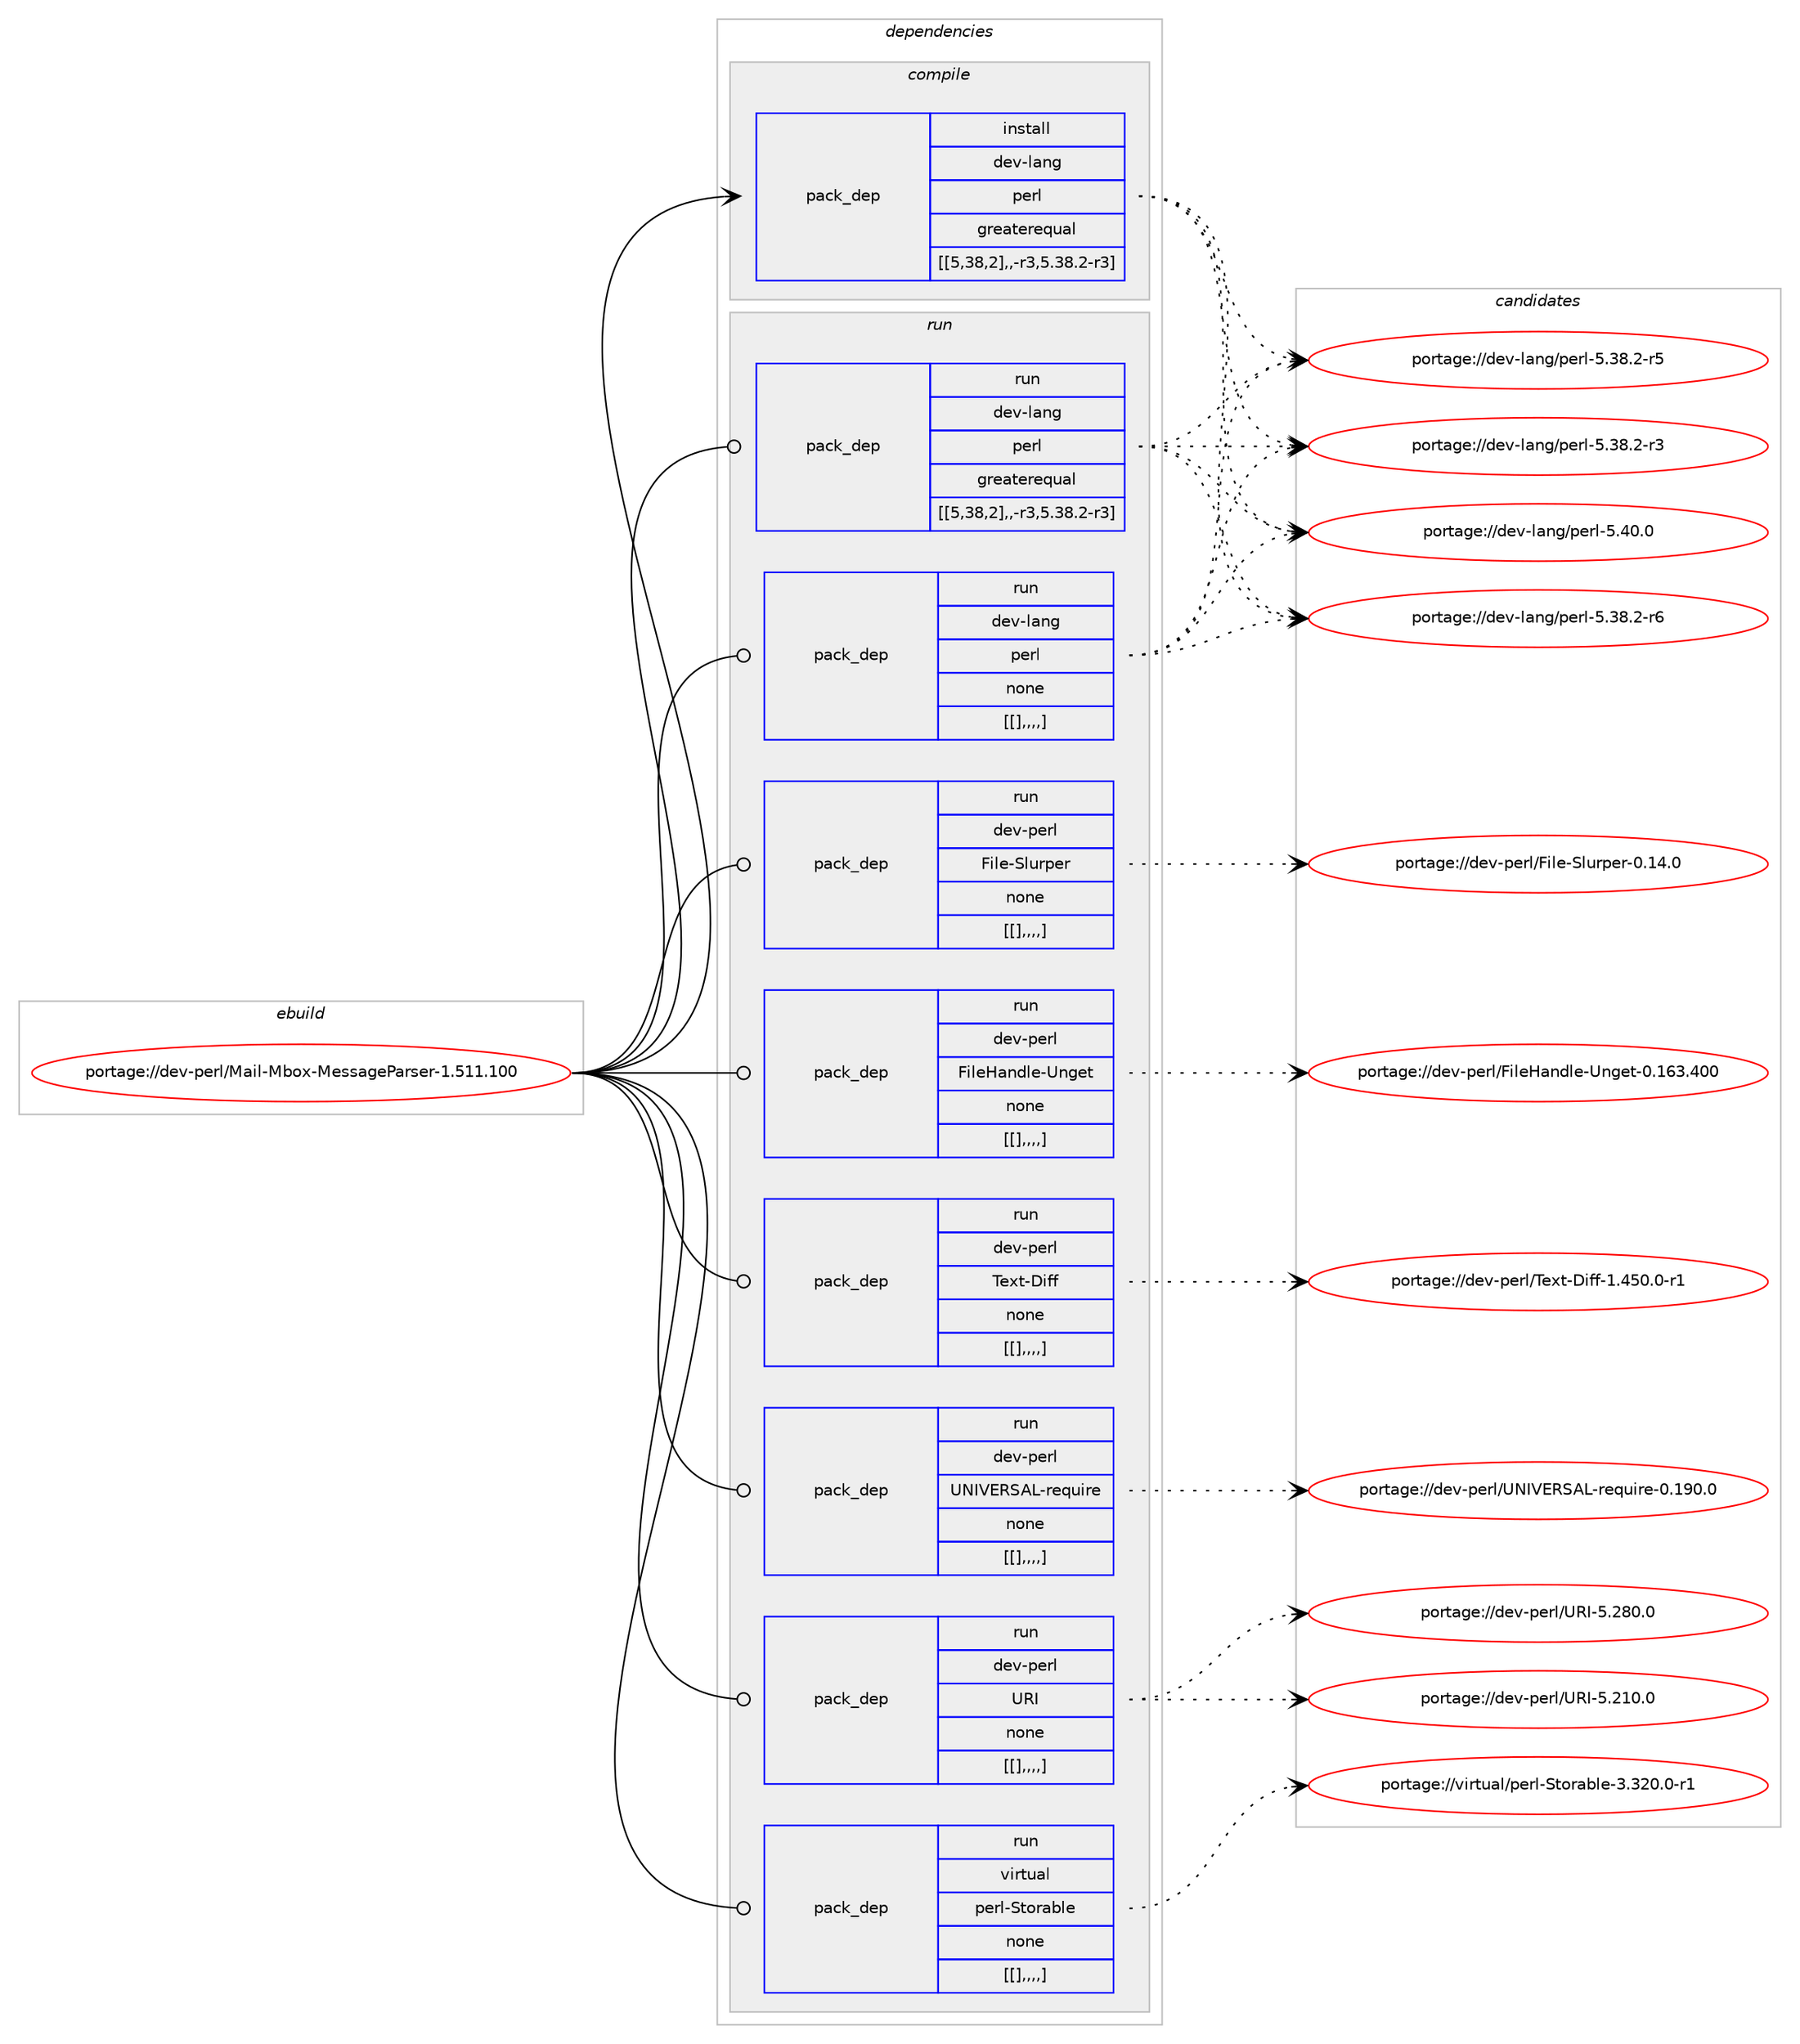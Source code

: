 digraph prolog {

# *************
# Graph options
# *************

newrank=true;
concentrate=true;
compound=true;
graph [rankdir=LR,fontname=Helvetica,fontsize=10,ranksep=1.5];#, ranksep=2.5, nodesep=0.2];
edge  [arrowhead=vee];
node  [fontname=Helvetica,fontsize=10];

# **********
# The ebuild
# **********

subgraph cluster_leftcol {
color=gray;
label=<<i>ebuild</i>>;
id [label="portage://dev-perl/Mail-Mbox-MessageParser-1.511.100", color=red, width=4, href="../dev-perl/Mail-Mbox-MessageParser-1.511.100.svg"];
}

# ****************
# The dependencies
# ****************

subgraph cluster_midcol {
color=gray;
label=<<i>dependencies</i>>;
subgraph cluster_compile {
fillcolor="#eeeeee";
style=filled;
label=<<i>compile</i>>;
subgraph pack102095 {
dependency133749 [label=<<TABLE BORDER="0" CELLBORDER="1" CELLSPACING="0" CELLPADDING="4" WIDTH="220"><TR><TD ROWSPAN="6" CELLPADDING="30">pack_dep</TD></TR><TR><TD WIDTH="110">install</TD></TR><TR><TD>dev-lang</TD></TR><TR><TD>perl</TD></TR><TR><TD>greaterequal</TD></TR><TR><TD>[[5,38,2],,-r3,5.38.2-r3]</TD></TR></TABLE>>, shape=none, color=blue];
}
id:e -> dependency133749:w [weight=20,style="solid",arrowhead="vee"];
}
subgraph cluster_compileandrun {
fillcolor="#eeeeee";
style=filled;
label=<<i>compile and run</i>>;
}
subgraph cluster_run {
fillcolor="#eeeeee";
style=filled;
label=<<i>run</i>>;
subgraph pack102096 {
dependency133750 [label=<<TABLE BORDER="0" CELLBORDER="1" CELLSPACING="0" CELLPADDING="4" WIDTH="220"><TR><TD ROWSPAN="6" CELLPADDING="30">pack_dep</TD></TR><TR><TD WIDTH="110">run</TD></TR><TR><TD>dev-lang</TD></TR><TR><TD>perl</TD></TR><TR><TD>greaterequal</TD></TR><TR><TD>[[5,38,2],,-r3,5.38.2-r3]</TD></TR></TABLE>>, shape=none, color=blue];
}
id:e -> dependency133750:w [weight=20,style="solid",arrowhead="odot"];
subgraph pack102097 {
dependency133751 [label=<<TABLE BORDER="0" CELLBORDER="1" CELLSPACING="0" CELLPADDING="4" WIDTH="220"><TR><TD ROWSPAN="6" CELLPADDING="30">pack_dep</TD></TR><TR><TD WIDTH="110">run</TD></TR><TR><TD>dev-lang</TD></TR><TR><TD>perl</TD></TR><TR><TD>none</TD></TR><TR><TD>[[],,,,]</TD></TR></TABLE>>, shape=none, color=blue];
}
id:e -> dependency133751:w [weight=20,style="solid",arrowhead="odot"];
subgraph pack102098 {
dependency133752 [label=<<TABLE BORDER="0" CELLBORDER="1" CELLSPACING="0" CELLPADDING="4" WIDTH="220"><TR><TD ROWSPAN="6" CELLPADDING="30">pack_dep</TD></TR><TR><TD WIDTH="110">run</TD></TR><TR><TD>dev-perl</TD></TR><TR><TD>File-Slurper</TD></TR><TR><TD>none</TD></TR><TR><TD>[[],,,,]</TD></TR></TABLE>>, shape=none, color=blue];
}
id:e -> dependency133752:w [weight=20,style="solid",arrowhead="odot"];
subgraph pack102099 {
dependency133753 [label=<<TABLE BORDER="0" CELLBORDER="1" CELLSPACING="0" CELLPADDING="4" WIDTH="220"><TR><TD ROWSPAN="6" CELLPADDING="30">pack_dep</TD></TR><TR><TD WIDTH="110">run</TD></TR><TR><TD>dev-perl</TD></TR><TR><TD>FileHandle-Unget</TD></TR><TR><TD>none</TD></TR><TR><TD>[[],,,,]</TD></TR></TABLE>>, shape=none, color=blue];
}
id:e -> dependency133753:w [weight=20,style="solid",arrowhead="odot"];
subgraph pack102100 {
dependency133754 [label=<<TABLE BORDER="0" CELLBORDER="1" CELLSPACING="0" CELLPADDING="4" WIDTH="220"><TR><TD ROWSPAN="6" CELLPADDING="30">pack_dep</TD></TR><TR><TD WIDTH="110">run</TD></TR><TR><TD>dev-perl</TD></TR><TR><TD>Text-Diff</TD></TR><TR><TD>none</TD></TR><TR><TD>[[],,,,]</TD></TR></TABLE>>, shape=none, color=blue];
}
id:e -> dependency133754:w [weight=20,style="solid",arrowhead="odot"];
subgraph pack102101 {
dependency133755 [label=<<TABLE BORDER="0" CELLBORDER="1" CELLSPACING="0" CELLPADDING="4" WIDTH="220"><TR><TD ROWSPAN="6" CELLPADDING="30">pack_dep</TD></TR><TR><TD WIDTH="110">run</TD></TR><TR><TD>dev-perl</TD></TR><TR><TD>UNIVERSAL-require</TD></TR><TR><TD>none</TD></TR><TR><TD>[[],,,,]</TD></TR></TABLE>>, shape=none, color=blue];
}
id:e -> dependency133755:w [weight=20,style="solid",arrowhead="odot"];
subgraph pack102102 {
dependency133756 [label=<<TABLE BORDER="0" CELLBORDER="1" CELLSPACING="0" CELLPADDING="4" WIDTH="220"><TR><TD ROWSPAN="6" CELLPADDING="30">pack_dep</TD></TR><TR><TD WIDTH="110">run</TD></TR><TR><TD>dev-perl</TD></TR><TR><TD>URI</TD></TR><TR><TD>none</TD></TR><TR><TD>[[],,,,]</TD></TR></TABLE>>, shape=none, color=blue];
}
id:e -> dependency133756:w [weight=20,style="solid",arrowhead="odot"];
subgraph pack102103 {
dependency133757 [label=<<TABLE BORDER="0" CELLBORDER="1" CELLSPACING="0" CELLPADDING="4" WIDTH="220"><TR><TD ROWSPAN="6" CELLPADDING="30">pack_dep</TD></TR><TR><TD WIDTH="110">run</TD></TR><TR><TD>virtual</TD></TR><TR><TD>perl-Storable</TD></TR><TR><TD>none</TD></TR><TR><TD>[[],,,,]</TD></TR></TABLE>>, shape=none, color=blue];
}
id:e -> dependency133757:w [weight=20,style="solid",arrowhead="odot"];
}
}

# **************
# The candidates
# **************

subgraph cluster_choices {
rank=same;
color=gray;
label=<<i>candidates</i>>;

subgraph choice102095 {
color=black;
nodesep=1;
choice10010111845108971101034711210111410845534652484648 [label="portage://dev-lang/perl-5.40.0", color=red, width=4,href="../dev-lang/perl-5.40.0.svg"];
choice100101118451089711010347112101114108455346515646504511454 [label="portage://dev-lang/perl-5.38.2-r6", color=red, width=4,href="../dev-lang/perl-5.38.2-r6.svg"];
choice100101118451089711010347112101114108455346515646504511453 [label="portage://dev-lang/perl-5.38.2-r5", color=red, width=4,href="../dev-lang/perl-5.38.2-r5.svg"];
choice100101118451089711010347112101114108455346515646504511451 [label="portage://dev-lang/perl-5.38.2-r3", color=red, width=4,href="../dev-lang/perl-5.38.2-r3.svg"];
dependency133749:e -> choice10010111845108971101034711210111410845534652484648:w [style=dotted,weight="100"];
dependency133749:e -> choice100101118451089711010347112101114108455346515646504511454:w [style=dotted,weight="100"];
dependency133749:e -> choice100101118451089711010347112101114108455346515646504511453:w [style=dotted,weight="100"];
dependency133749:e -> choice100101118451089711010347112101114108455346515646504511451:w [style=dotted,weight="100"];
}
subgraph choice102096 {
color=black;
nodesep=1;
choice10010111845108971101034711210111410845534652484648 [label="portage://dev-lang/perl-5.40.0", color=red, width=4,href="../dev-lang/perl-5.40.0.svg"];
choice100101118451089711010347112101114108455346515646504511454 [label="portage://dev-lang/perl-5.38.2-r6", color=red, width=4,href="../dev-lang/perl-5.38.2-r6.svg"];
choice100101118451089711010347112101114108455346515646504511453 [label="portage://dev-lang/perl-5.38.2-r5", color=red, width=4,href="../dev-lang/perl-5.38.2-r5.svg"];
choice100101118451089711010347112101114108455346515646504511451 [label="portage://dev-lang/perl-5.38.2-r3", color=red, width=4,href="../dev-lang/perl-5.38.2-r3.svg"];
dependency133750:e -> choice10010111845108971101034711210111410845534652484648:w [style=dotted,weight="100"];
dependency133750:e -> choice100101118451089711010347112101114108455346515646504511454:w [style=dotted,weight="100"];
dependency133750:e -> choice100101118451089711010347112101114108455346515646504511453:w [style=dotted,weight="100"];
dependency133750:e -> choice100101118451089711010347112101114108455346515646504511451:w [style=dotted,weight="100"];
}
subgraph choice102097 {
color=black;
nodesep=1;
choice10010111845108971101034711210111410845534652484648 [label="portage://dev-lang/perl-5.40.0", color=red, width=4,href="../dev-lang/perl-5.40.0.svg"];
choice100101118451089711010347112101114108455346515646504511454 [label="portage://dev-lang/perl-5.38.2-r6", color=red, width=4,href="../dev-lang/perl-5.38.2-r6.svg"];
choice100101118451089711010347112101114108455346515646504511453 [label="portage://dev-lang/perl-5.38.2-r5", color=red, width=4,href="../dev-lang/perl-5.38.2-r5.svg"];
choice100101118451089711010347112101114108455346515646504511451 [label="portage://dev-lang/perl-5.38.2-r3", color=red, width=4,href="../dev-lang/perl-5.38.2-r3.svg"];
dependency133751:e -> choice10010111845108971101034711210111410845534652484648:w [style=dotted,weight="100"];
dependency133751:e -> choice100101118451089711010347112101114108455346515646504511454:w [style=dotted,weight="100"];
dependency133751:e -> choice100101118451089711010347112101114108455346515646504511453:w [style=dotted,weight="100"];
dependency133751:e -> choice100101118451089711010347112101114108455346515646504511451:w [style=dotted,weight="100"];
}
subgraph choice102098 {
color=black;
nodesep=1;
choice100101118451121011141084770105108101458310811711411210111445484649524648 [label="portage://dev-perl/File-Slurper-0.14.0", color=red, width=4,href="../dev-perl/File-Slurper-0.14.0.svg"];
dependency133752:e -> choice100101118451121011141084770105108101458310811711411210111445484649524648:w [style=dotted,weight="100"];
}
subgraph choice102099 {
color=black;
nodesep=1;
choice1001011184511210111410847701051081017297110100108101458511010310111645484649545146524848 [label="portage://dev-perl/FileHandle-Unget-0.163.400", color=red, width=4,href="../dev-perl/FileHandle-Unget-0.163.400.svg"];
dependency133753:e -> choice1001011184511210111410847701051081017297110100108101458511010310111645484649545146524848:w [style=dotted,weight="100"];
}
subgraph choice102100 {
color=black;
nodesep=1;
choice100101118451121011141084784101120116456810510210245494652534846484511449 [label="portage://dev-perl/Text-Diff-1.450.0-r1", color=red, width=4,href="../dev-perl/Text-Diff-1.450.0-r1.svg"];
dependency133754:e -> choice100101118451121011141084784101120116456810510210245494652534846484511449:w [style=dotted,weight="100"];
}
subgraph choice102101 {
color=black;
nodesep=1;
choice1001011184511210111410847857873866982836576451141011131171051141014548464957484648 [label="portage://dev-perl/UNIVERSAL-require-0.190.0", color=red, width=4,href="../dev-perl/UNIVERSAL-require-0.190.0.svg"];
dependency133755:e -> choice1001011184511210111410847857873866982836576451141011131171051141014548464957484648:w [style=dotted,weight="100"];
}
subgraph choice102102 {
color=black;
nodesep=1;
choice10010111845112101114108478582734553465056484648 [label="portage://dev-perl/URI-5.280.0", color=red, width=4,href="../dev-perl/URI-5.280.0.svg"];
choice10010111845112101114108478582734553465049484648 [label="portage://dev-perl/URI-5.210.0", color=red, width=4,href="../dev-perl/URI-5.210.0.svg"];
dependency133756:e -> choice10010111845112101114108478582734553465056484648:w [style=dotted,weight="100"];
dependency133756:e -> choice10010111845112101114108478582734553465049484648:w [style=dotted,weight="100"];
}
subgraph choice102103 {
color=black;
nodesep=1;
choice11810511411611797108471121011141084583116111114979810810145514651504846484511449 [label="portage://virtual/perl-Storable-3.320.0-r1", color=red, width=4,href="../virtual/perl-Storable-3.320.0-r1.svg"];
dependency133757:e -> choice11810511411611797108471121011141084583116111114979810810145514651504846484511449:w [style=dotted,weight="100"];
}
}

}
